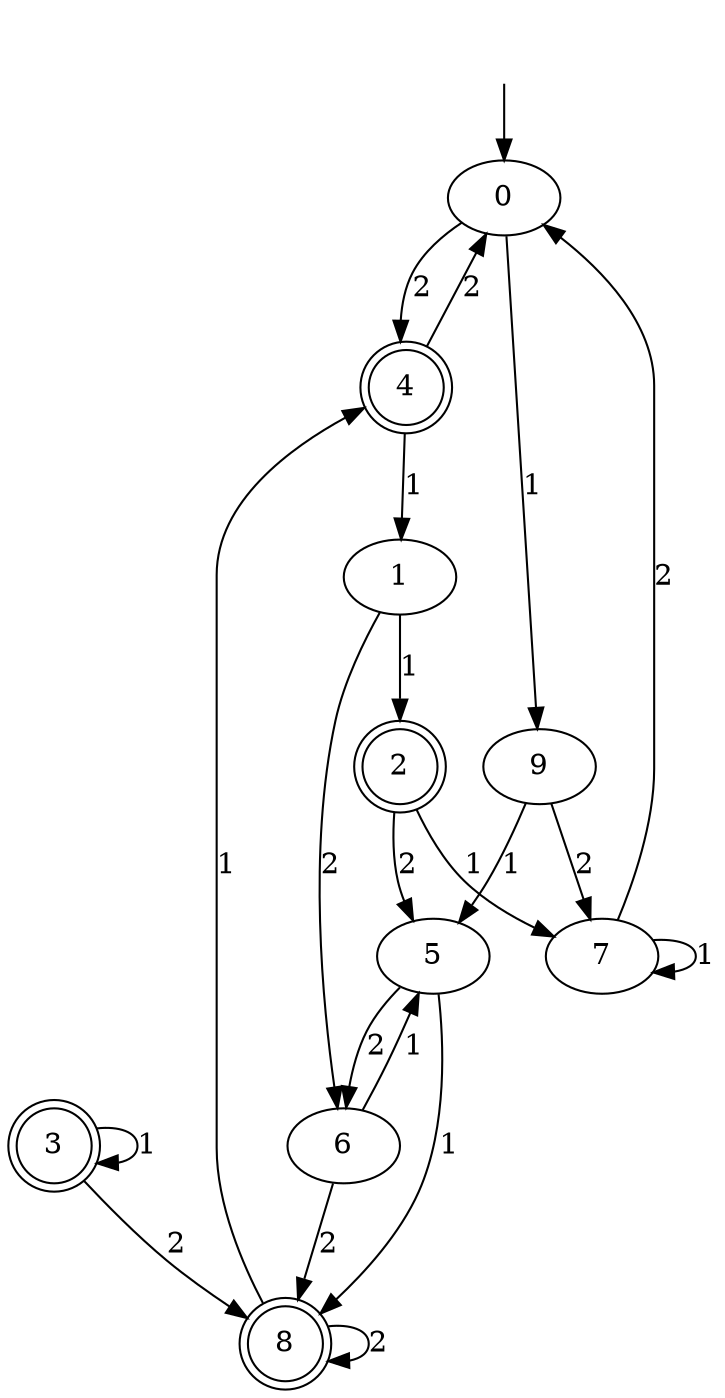 digraph dfa_size_10_inputs_2_4 {
0 [label=0];
1 [label=1];
2 [label=2, shape=doublecircle];
3 [label=3, shape=doublecircle];
4 [label=4, shape=doublecircle];
5 [label=5];
6 [label=6];
7 [label=7];
8 [label=8, shape=doublecircle];
9 [label=9];
0 -> 9  [label=1];
0 -> 4  [label=2];
1 -> 2  [label=1];
1 -> 6  [label=2];
2 -> 7  [label=1];
2 -> 5  [label=2];
3 -> 3  [label=1];
3 -> 8  [label=2];
4 -> 1  [label=1];
4 -> 0  [label=2];
5 -> 8  [label=1];
5 -> 6  [label=2];
6 -> 5  [label=1];
6 -> 8  [label=2];
7 -> 7  [label=1];
7 -> 0  [label=2];
8 -> 4  [label=1];
8 -> 8  [label=2];
9 -> 5  [label=1];
9 -> 7  [label=2];
__start0 [label="", shape=none];
__start0 -> 0  [label=""];
}
